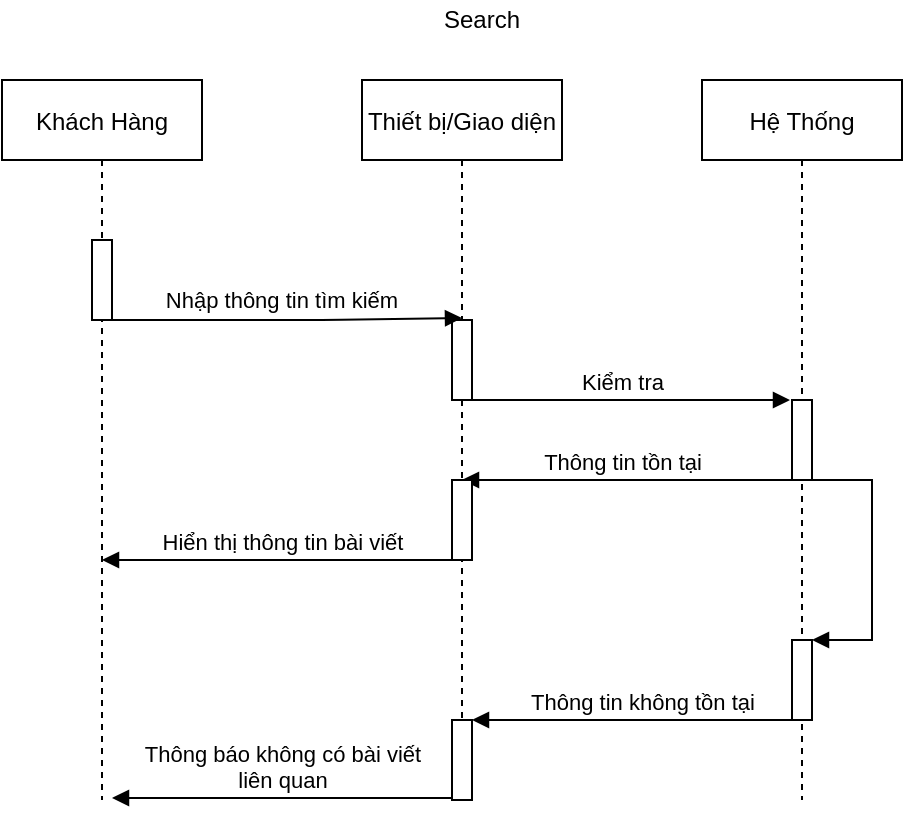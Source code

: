 <mxfile version="14.9.8" type="github">
  <diagram id="kgpKYQtTHZ0yAKxKKP6v" name="Page-1">
    <mxGraphModel dx="1422" dy="794" grid="1" gridSize="10" guides="1" tooltips="1" connect="1" arrows="1" fold="1" page="1" pageScale="1" pageWidth="850" pageHeight="1100" math="0" shadow="0">
      <root>
        <mxCell id="0" />
        <mxCell id="1" parent="0" />
        <mxCell id="3nuBFxr9cyL0pnOWT2aG-1" value="Khách Hàng" style="shape=umlLifeline;perimeter=lifelinePerimeter;container=1;collapsible=0;recursiveResize=0;rounded=0;shadow=0;strokeWidth=1;" parent="1" vertex="1">
          <mxGeometry x="120" y="80" width="100" height="360" as="geometry" />
        </mxCell>
        <mxCell id="3nuBFxr9cyL0pnOWT2aG-2" value="" style="points=[];perimeter=orthogonalPerimeter;rounded=0;shadow=0;strokeWidth=1;" parent="3nuBFxr9cyL0pnOWT2aG-1" vertex="1">
          <mxGeometry x="45" y="80" width="10" height="40" as="geometry" />
        </mxCell>
        <mxCell id="3nuBFxr9cyL0pnOWT2aG-5" value="Thiết bị/Giao diện" style="shape=umlLifeline;perimeter=lifelinePerimeter;container=1;collapsible=0;recursiveResize=0;rounded=0;shadow=0;strokeWidth=1;" parent="1" vertex="1">
          <mxGeometry x="300" y="80" width="100" height="360" as="geometry" />
        </mxCell>
        <mxCell id="3nuBFxr9cyL0pnOWT2aG-6" value="" style="points=[];perimeter=orthogonalPerimeter;rounded=0;shadow=0;strokeWidth=1;" parent="3nuBFxr9cyL0pnOWT2aG-5" vertex="1">
          <mxGeometry x="45" y="120" width="10" height="40" as="geometry" />
        </mxCell>
        <mxCell id="3nuBFxr9cyL0pnOWT2aG-8" value="Nhập thông tin tìm kiếm" style="verticalAlign=bottom;endArrow=block;shadow=0;strokeWidth=1;" parent="1" source="3nuBFxr9cyL0pnOWT2aG-2" edge="1">
          <mxGeometry x="-0.029" y="1" relative="1" as="geometry">
            <mxPoint x="275" y="160" as="sourcePoint" />
            <mxPoint x="350" y="199" as="targetPoint" />
            <Array as="points">
              <mxPoint x="280" y="200" />
            </Array>
            <mxPoint as="offset" />
          </mxGeometry>
        </mxCell>
        <mxCell id="aM9u6N3OBEJ6Bz7HZgSO-1" value="Hệ Thống" style="shape=umlLifeline;perimeter=lifelinePerimeter;container=1;collapsible=0;recursiveResize=0;rounded=0;shadow=0;strokeWidth=1;" vertex="1" parent="1">
          <mxGeometry x="470" y="80" width="100" height="360" as="geometry" />
        </mxCell>
        <mxCell id="aM9u6N3OBEJ6Bz7HZgSO-2" value="" style="points=[];perimeter=orthogonalPerimeter;rounded=0;shadow=0;strokeWidth=1;" vertex="1" parent="aM9u6N3OBEJ6Bz7HZgSO-1">
          <mxGeometry x="45" y="160" width="10" height="40" as="geometry" />
        </mxCell>
        <mxCell id="aM9u6N3OBEJ6Bz7HZgSO-7" value="Kiểm tra" style="html=1;verticalAlign=bottom;endArrow=block;entryX=-0.1;entryY=0;entryDx=0;entryDy=0;entryPerimeter=0;" edge="1" parent="1" target="aM9u6N3OBEJ6Bz7HZgSO-2">
          <mxGeometry x="0.006" width="80" relative="1" as="geometry">
            <mxPoint x="345" y="240" as="sourcePoint" />
            <mxPoint x="510" y="240" as="targetPoint" />
            <mxPoint as="offset" />
          </mxGeometry>
        </mxCell>
        <mxCell id="aM9u6N3OBEJ6Bz7HZgSO-8" value="Thông tin tồn tại" style="html=1;verticalAlign=bottom;endArrow=block;exitX=0.5;exitY=1;exitDx=0;exitDy=0;exitPerimeter=0;" edge="1" parent="1" source="aM9u6N3OBEJ6Bz7HZgSO-2">
          <mxGeometry x="0.059" width="80" relative="1" as="geometry">
            <mxPoint x="435" y="280" as="sourcePoint" />
            <mxPoint x="350" y="280" as="targetPoint" />
            <mxPoint as="offset" />
          </mxGeometry>
        </mxCell>
        <mxCell id="aM9u6N3OBEJ6Bz7HZgSO-9" value="Hiển thị thông tin bài viết" style="html=1;verticalAlign=bottom;endArrow=block;exitX=0.5;exitY=1;exitDx=0;exitDy=0;exitPerimeter=0;" edge="1" parent="1" source="aM9u6N3OBEJ6Bz7HZgSO-10">
          <mxGeometry width="80" relative="1" as="geometry">
            <mxPoint x="340" y="320" as="sourcePoint" />
            <mxPoint x="170" y="320" as="targetPoint" />
            <mxPoint as="offset" />
          </mxGeometry>
        </mxCell>
        <mxCell id="aM9u6N3OBEJ6Bz7HZgSO-10" value="" style="points=[];perimeter=orthogonalPerimeter;rounded=0;shadow=0;strokeWidth=1;" vertex="1" parent="1">
          <mxGeometry x="345" y="280" width="10" height="40" as="geometry" />
        </mxCell>
        <mxCell id="aM9u6N3OBEJ6Bz7HZgSO-12" value="" style="html=1;points=[];perimeter=orthogonalPerimeter;" vertex="1" parent="1">
          <mxGeometry x="515" y="360" width="10" height="40" as="geometry" />
        </mxCell>
        <mxCell id="aM9u6N3OBEJ6Bz7HZgSO-13" value="" style="edgeStyle=orthogonalEdgeStyle;html=1;align=left;spacingLeft=2;endArrow=block;rounded=0;entryX=1;entryY=0;" edge="1" target="aM9u6N3OBEJ6Bz7HZgSO-12" parent="1">
          <mxGeometry y="85" relative="1" as="geometry">
            <mxPoint x="525" y="280" as="sourcePoint" />
            <Array as="points">
              <mxPoint x="555" y="280" />
              <mxPoint x="555" y="360" />
            </Array>
            <mxPoint as="offset" />
          </mxGeometry>
        </mxCell>
        <mxCell id="aM9u6N3OBEJ6Bz7HZgSO-14" value="Thông tin không tồn tại" style="html=1;verticalAlign=bottom;endArrow=block;exitX=0.5;exitY=1;exitDx=0;exitDy=0;exitPerimeter=0;" edge="1" parent="1">
          <mxGeometry width="80" relative="1" as="geometry">
            <mxPoint x="525" y="400" as="sourcePoint" />
            <mxPoint x="355" y="400" as="targetPoint" />
            <mxPoint as="offset" />
          </mxGeometry>
        </mxCell>
        <mxCell id="aM9u6N3OBEJ6Bz7HZgSO-15" value="" style="points=[];perimeter=orthogonalPerimeter;rounded=0;shadow=0;strokeWidth=1;" vertex="1" parent="1">
          <mxGeometry x="345" y="400" width="10" height="40" as="geometry" />
        </mxCell>
        <mxCell id="aM9u6N3OBEJ6Bz7HZgSO-17" value="Thông báo không có bài viết &lt;br&gt;liên quan" style="html=1;verticalAlign=bottom;endArrow=block;exitX=0.5;exitY=1;exitDx=0;exitDy=0;exitPerimeter=0;" edge="1" parent="1">
          <mxGeometry width="80" relative="1" as="geometry">
            <mxPoint x="345" y="439" as="sourcePoint" />
            <mxPoint x="175" y="439" as="targetPoint" />
            <mxPoint as="offset" />
          </mxGeometry>
        </mxCell>
        <mxCell id="aM9u6N3OBEJ6Bz7HZgSO-18" value="Search" style="text;html=1;strokeColor=none;fillColor=none;align=center;verticalAlign=middle;whiteSpace=wrap;rounded=0;" vertex="1" parent="1">
          <mxGeometry x="340" y="40" width="40" height="20" as="geometry" />
        </mxCell>
      </root>
    </mxGraphModel>
  </diagram>
</mxfile>

